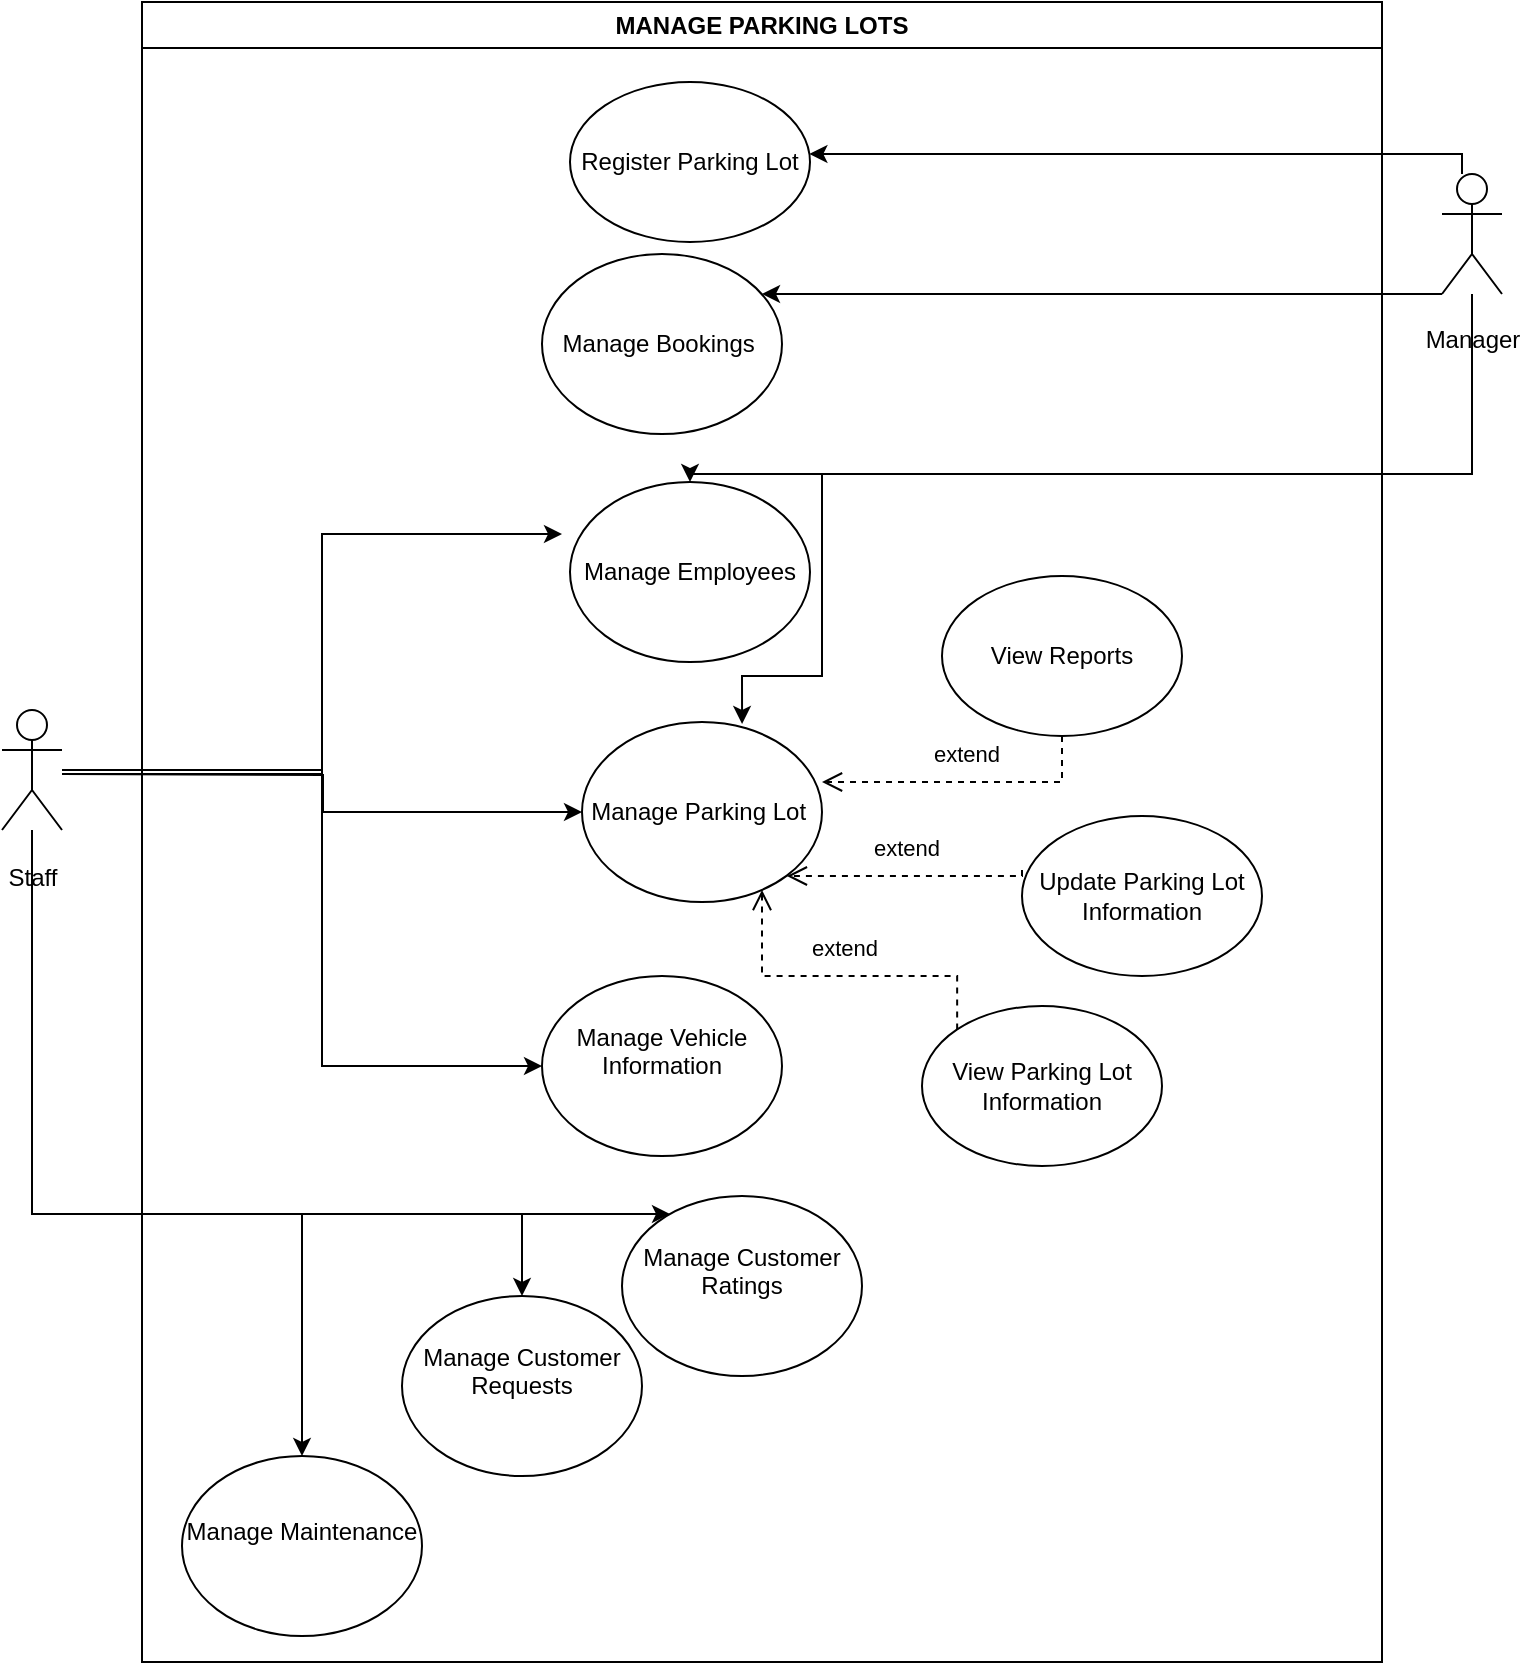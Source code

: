 <mxfile version="21.0.1" type="google"><diagram name="Trang-1" id="O0tfljHQaiSyJEJLCEXu"><mxGraphModel grid="1" page="1" gridSize="10" guides="1" tooltips="1" connect="1" arrows="1" fold="1" pageScale="1" pageWidth="827" pageHeight="1169" math="0" shadow="0"><root><mxCell id="0"/><mxCell id="1" parent="0"/><mxCell id="OfP6q-bT49jmSwq5GAo--1" value="MANAGE PARKING LOTS" style="swimlane;whiteSpace=wrap;html=1;" vertex="1" parent="1"><mxGeometry x="80" y="104" width="620" height="830" as="geometry"/></mxCell><mxCell id="OfP6q-bT49jmSwq5GAo--8" value="Manage Parking Lot&amp;nbsp;" style="ellipse;whiteSpace=wrap;html=1;" vertex="1" parent="OfP6q-bT49jmSwq5GAo--1"><mxGeometry x="220" y="360" width="120" height="90" as="geometry"/></mxCell><mxCell id="OfP6q-bT49jmSwq5GAo--9" value="Register Parking Lot" style="ellipse;whiteSpace=wrap;html=1;" vertex="1" parent="OfP6q-bT49jmSwq5GAo--1"><mxGeometry x="214" y="40" width="120" height="80" as="geometry"/></mxCell><mxCell id="OfP6q-bT49jmSwq5GAo--10" value="&lt;div&gt;Update Parking Lot Information&lt;/div&gt;" style="ellipse;whiteSpace=wrap;html=1;" vertex="1" parent="OfP6q-bT49jmSwq5GAo--1"><mxGeometry x="440" y="407" width="120" height="80" as="geometry"/></mxCell><mxCell id="OfP6q-bT49jmSwq5GAo--20" value="extend" style="html=1;verticalAlign=bottom;endArrow=open;dashed=1;endSize=8;edgeStyle=elbowEdgeStyle;elbow=vertical;curved=0;rounded=0;spacing=7;exitX=0;exitY=0.338;exitDx=0;exitDy=0;exitPerimeter=0;entryX=1;entryY=1;entryDx=0;entryDy=0;" edge="1" parent="OfP6q-bT49jmSwq5GAo--1" source="OfP6q-bT49jmSwq5GAo--10" target="OfP6q-bT49jmSwq5GAo--8"><mxGeometry relative="1" as="geometry"><mxPoint x="296" y="570" as="sourcePoint"/><mxPoint x="340" y="434" as="targetPoint"/><Array as="points"><mxPoint x="380" y="437"/><mxPoint x="300" y="480"/></Array><mxPoint as="offset"/></mxGeometry></mxCell><mxCell id="OfP6q-bT49jmSwq5GAo--21" value="&lt;div&gt;View Parking Lot Information&lt;/div&gt;" style="ellipse;whiteSpace=wrap;html=1;" vertex="1" parent="OfP6q-bT49jmSwq5GAo--1"><mxGeometry x="390" y="502" width="120" height="80" as="geometry"/></mxCell><mxCell id="OfP6q-bT49jmSwq5GAo--24" value="extend" style="html=1;verticalAlign=bottom;endArrow=open;dashed=1;endSize=8;edgeStyle=elbowEdgeStyle;elbow=vertical;curved=0;rounded=0;spacing=7;exitX=0;exitY=0;exitDx=0;exitDy=0;" edge="1" parent="OfP6q-bT49jmSwq5GAo--1" source="OfP6q-bT49jmSwq5GAo--21" target="OfP6q-bT49jmSwq5GAo--8"><mxGeometry relative="1" as="geometry"><mxPoint x="260" y="510" as="sourcePoint"/><mxPoint x="98" y="204" as="targetPoint"/><Array as="points"><mxPoint x="310" y="487"/></Array><mxPoint as="offset"/></mxGeometry></mxCell><mxCell id="OfP6q-bT49jmSwq5GAo--26" value="Manage Employees" style="ellipse;whiteSpace=wrap;html=1;" vertex="1" parent="OfP6q-bT49jmSwq5GAo--1"><mxGeometry x="214" y="240" width="120" height="90" as="geometry"/></mxCell><mxCell id="OfP6q-bT49jmSwq5GAo--25" value="Manage Bookings&amp;nbsp;" style="ellipse;whiteSpace=wrap;html=1;" vertex="1" parent="OfP6q-bT49jmSwq5GAo--1"><mxGeometry x="200" y="126" width="120" height="90" as="geometry"/></mxCell><mxCell id="OfP6q-bT49jmSwq5GAo--23" value="View Reports" style="ellipse;whiteSpace=wrap;html=1;" vertex="1" parent="OfP6q-bT49jmSwq5GAo--1"><mxGeometry x="400" y="287" width="120" height="80" as="geometry"/></mxCell><mxCell id="OfP6q-bT49jmSwq5GAo--38" value="Manage&amp;nbsp;Vehicle Information&lt;br&gt;&amp;nbsp;" style="ellipse;whiteSpace=wrap;html=1;" vertex="1" parent="OfP6q-bT49jmSwq5GAo--1"><mxGeometry x="200" y="487" width="120" height="90" as="geometry"/></mxCell><mxCell id="OfP6q-bT49jmSwq5GAo--39" value="Manage&amp;nbsp;Customer Requests&lt;br&gt;&amp;nbsp;" style="ellipse;whiteSpace=wrap;html=1;" vertex="1" parent="OfP6q-bT49jmSwq5GAo--1"><mxGeometry x="130" y="647" width="120" height="90" as="geometry"/></mxCell><mxCell id="OfP6q-bT49jmSwq5GAo--40" value="extend" style="html=1;verticalAlign=bottom;endArrow=open;dashed=1;endSize=8;edgeStyle=elbowEdgeStyle;elbow=vertical;curved=0;rounded=0;spacing=7;" edge="1" parent="OfP6q-bT49jmSwq5GAo--1" source="OfP6q-bT49jmSwq5GAo--23"><mxGeometry relative="1" as="geometry"><mxPoint x="444" y="432" as="sourcePoint"/><mxPoint x="340" y="390" as="targetPoint"/><Array as="points"><mxPoint x="390" y="390"/></Array><mxPoint as="offset"/></mxGeometry></mxCell><mxCell id="OfP6q-bT49jmSwq5GAo--41" value="Manage&amp;nbsp;Customer Ratings&lt;br&gt;&amp;nbsp;" style="ellipse;whiteSpace=wrap;html=1;" vertex="1" parent="OfP6q-bT49jmSwq5GAo--1"><mxGeometry x="240" y="597" width="120" height="90" as="geometry"/></mxCell><mxCell id="OfP6q-bT49jmSwq5GAo--42" value="Manage&amp;nbsp;Maintenance&lt;br&gt;&amp;nbsp;" style="ellipse;whiteSpace=wrap;html=1;" vertex="1" parent="OfP6q-bT49jmSwq5GAo--1"><mxGeometry x="20" y="727" width="120" height="90" as="geometry"/></mxCell><mxCell id="OfP6q-bT49jmSwq5GAo--33" style="edgeStyle=orthogonalEdgeStyle;rounded=0;orthogonalLoop=1;jettySize=auto;html=1;entryX=0;entryY=0.5;entryDx=0;entryDy=0;" edge="1" parent="1" target="OfP6q-bT49jmSwq5GAo--8"><mxGeometry relative="1" as="geometry"><mxPoint x="40" y="490" as="sourcePoint"/></mxGeometry></mxCell><mxCell id="OfP6q-bT49jmSwq5GAo--34" style="edgeStyle=orthogonalEdgeStyle;rounded=0;orthogonalLoop=1;jettySize=auto;html=1;" edge="1" parent="1" source="OfP6q-bT49jmSwq5GAo--3"><mxGeometry relative="1" as="geometry"><mxPoint x="290" y="370" as="targetPoint"/><Array as="points"><mxPoint x="170" y="490"/><mxPoint x="170" y="370"/></Array></mxGeometry></mxCell><mxCell id="OfP6q-bT49jmSwq5GAo--43" style="edgeStyle=orthogonalEdgeStyle;rounded=0;orthogonalLoop=1;jettySize=auto;html=1;entryX=0;entryY=0.5;entryDx=0;entryDy=0;" edge="1" parent="1" source="OfP6q-bT49jmSwq5GAo--3" target="OfP6q-bT49jmSwq5GAo--38"><mxGeometry relative="1" as="geometry"><Array as="points"><mxPoint x="170" y="488"/><mxPoint x="170" y="636"/></Array></mxGeometry></mxCell><mxCell id="OfP6q-bT49jmSwq5GAo--44" style="edgeStyle=orthogonalEdgeStyle;rounded=0;orthogonalLoop=1;jettySize=auto;html=1;" edge="1" parent="1" source="OfP6q-bT49jmSwq5GAo--3" target="OfP6q-bT49jmSwq5GAo--41"><mxGeometry relative="1" as="geometry"><Array as="points"><mxPoint x="25" y="710"/></Array></mxGeometry></mxCell><mxCell id="OfP6q-bT49jmSwq5GAo--45" style="edgeStyle=orthogonalEdgeStyle;rounded=0;orthogonalLoop=1;jettySize=auto;html=1;" edge="1" parent="1" source="OfP6q-bT49jmSwq5GAo--3" target="OfP6q-bT49jmSwq5GAo--42"><mxGeometry relative="1" as="geometry"><Array as="points"><mxPoint x="25" y="710"/><mxPoint x="160" y="710"/></Array></mxGeometry></mxCell><mxCell id="OfP6q-bT49jmSwq5GAo--46" style="edgeStyle=orthogonalEdgeStyle;rounded=0;orthogonalLoop=1;jettySize=auto;html=1;" edge="1" parent="1" source="OfP6q-bT49jmSwq5GAo--3" target="OfP6q-bT49jmSwq5GAo--39"><mxGeometry relative="1" as="geometry"><Array as="points"><mxPoint x="25" y="710"/><mxPoint x="270" y="710"/></Array></mxGeometry></mxCell><mxCell id="OfP6q-bT49jmSwq5GAo--3" value="Staff" style="shape=umlActor;verticalLabelPosition=bottom;verticalAlign=top;html=1;outlineConnect=0;spacing=12;" vertex="1" parent="1"><mxGeometry x="10" y="458" width="30" height="60" as="geometry"/></mxCell><mxCell id="OfP6q-bT49jmSwq5GAo--27" style="edgeStyle=orthogonalEdgeStyle;rounded=0;orthogonalLoop=1;jettySize=auto;html=1;" edge="1" parent="1" source="OfP6q-bT49jmSwq5GAo--4"><mxGeometry relative="1" as="geometry"><mxPoint x="390" y="250" as="targetPoint"/><Array as="points"><mxPoint x="391" y="250"/></Array></mxGeometry></mxCell><mxCell id="OfP6q-bT49jmSwq5GAo--31" style="edgeStyle=orthogonalEdgeStyle;rounded=0;orthogonalLoop=1;jettySize=auto;html=1;" edge="1" parent="1" source="OfP6q-bT49jmSwq5GAo--4" target="OfP6q-bT49jmSwq5GAo--26"><mxGeometry relative="1" as="geometry"><Array as="points"><mxPoint x="745" y="340"/></Array></mxGeometry></mxCell><mxCell id="OfP6q-bT49jmSwq5GAo--32" style="edgeStyle=orthogonalEdgeStyle;rounded=0;orthogonalLoop=1;jettySize=auto;html=1;entryX=0.667;entryY=0.011;entryDx=0;entryDy=0;entryPerimeter=0;startArrow=none;" edge="1" parent="1" source="OfP6q-bT49jmSwq5GAo--4" target="OfP6q-bT49jmSwq5GAo--8"><mxGeometry relative="1" as="geometry"><Array as="points"><mxPoint x="745" y="340"/><mxPoint x="420" y="340"/><mxPoint x="420" y="441"/></Array></mxGeometry></mxCell><mxCell id="OfP6q-bT49jmSwq5GAo--4" value="Manager" style="shape=umlActor;verticalLabelPosition=bottom;verticalAlign=top;html=1;outlineConnect=0;spacing=11;" vertex="1" parent="1"><mxGeometry x="730" y="190" width="30" height="60" as="geometry"/></mxCell><mxCell id="OfP6q-bT49jmSwq5GAo--11" style="edgeStyle=orthogonalEdgeStyle;rounded=0;orthogonalLoop=1;jettySize=auto;html=1;" edge="1" parent="1" source="OfP6q-bT49jmSwq5GAo--4" target="OfP6q-bT49jmSwq5GAo--9"><mxGeometry relative="1" as="geometry"><Array as="points"><mxPoint x="740" y="180"/></Array></mxGeometry></mxCell></root></mxGraphModel></diagram></mxfile>